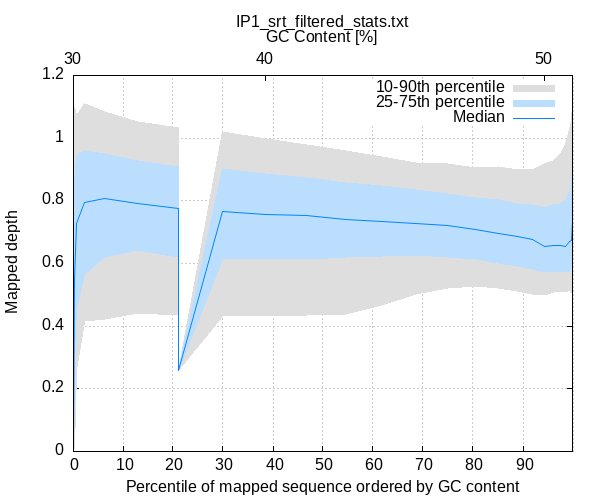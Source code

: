 
            set terminal png size 600,500 truecolor
            set output "/home/qianhui/deaf1_chipseq/data/02_data_processed/samplestats/IP1_srt_filtered_stats/gc-depth.png"
            set grid xtics ytics y2tics back lc rgb "#cccccc"
            set ylabel "Mapped depth"
            set xlabel "Percentile of mapped sequence ordered by GC content"
            set x2label "GC Content [%]"
            set title "IP1_srt_filtered_stats.txt" noenhanced
            set x2tics ("30" 0.056,"40" 38.538,"50" 94.216)
            set xtics nomirror
            set xrange [0.1:99.9]

            plot '-' using 1:2:3 with filledcurve lt 1 lc rgb "#dedede" t '10-90th percentile' , \
                 '-' using 1:2:3 with filledcurve lt 1 lc rgb "#bbdeff" t '25-75th percentile' , \
                 '-' using 1:2 with lines lc rgb "#0084ff" t 'Median'
        0.002	0.000	0.000
0.002	0.002	0.002
0.004	0.002	0.002
0.005	0.002	0.002
0.007	0.002	0.002
0.009	0.002	0.002
0.010	0.002	0.002
0.013	0.002	0.002
0.014	0.005	0.018
0.015	0.002	0.002
0.018	0.005	0.030
0.023	0.002	0.368
0.025	0.005	0.007
0.037	0.002	0.015
0.042	0.005	0.032
0.056	0.002	0.018
0.068	0.007	0.310
0.098	0.002	0.873
0.204	0.013	1.097
0.688	0.260	1.072
2.367	0.415	1.110
6.353	0.420	1.085
12.923	0.440	1.053
21.027	0.433	1.035
21.028	0.260	0.260
29.878	0.430	1.020
38.538	0.430	0.998
46.738	0.435	0.980
54.461	0.438	0.962
61.694	0.465	0.942
68.560	0.500	0.923
74.847	0.520	0.918
80.466	0.525	0.905
85.117	0.520	0.908
88.878	0.510	0.900
91.806	0.502	0.900
94.216	0.498	0.918
96.113	0.507	0.930
97.565	0.507	0.952
98.544	0.507	0.983
99.225	0.515	1.028
99.616	0.505	1.055
99.820	0.540	1.110
99.911	0.450	1.160
99.958	0.020	1.835
99.970	0.005	1.773
99.978	0.002	1.538
99.983	0.005	1.072
99.989	0.002	0.945
99.990	0.005	0.005
99.993	0.002	0.002
99.994	9.238	9.238
99.996	0.002	0.002
99.998	0.002	0.002
99.998	0.005	0.005
99.999	0.005	0.005
100.000	0.002	0.002
end
0.002	0.000	0.000
0.002	0.002	0.002
0.004	0.002	0.002
0.005	0.002	0.002
0.007	0.002	0.002
0.009	0.002	0.002
0.010	0.002	0.002
0.013	0.002	0.002
0.014	0.005	0.018
0.015	0.002	0.002
0.018	0.005	0.013
0.023	0.002	0.010
0.025	0.005	0.007
0.037	0.002	0.010
0.042	0.005	0.020
0.056	0.002	0.013
0.068	0.018	0.273
0.098	0.002	0.458
0.204	0.310	0.863
0.688	0.455	0.945
2.367	0.565	0.960
6.353	0.618	0.950
12.923	0.640	0.928
21.027	0.620	0.910
21.028	0.260	0.260
29.878	0.613	0.902
38.538	0.613	0.887
46.738	0.613	0.875
54.461	0.618	0.860
61.694	0.623	0.848
68.560	0.625	0.835
74.847	0.620	0.825
80.466	0.613	0.812
85.117	0.600	0.803
88.878	0.590	0.790
91.806	0.582	0.788
94.216	0.570	0.780
96.113	0.572	0.788
97.565	0.570	0.790
98.544	0.572	0.805
99.225	0.575	0.827
99.616	0.587	0.848
99.820	0.620	0.920
99.911	0.577	0.933
99.958	0.600	0.957
99.970	0.658	0.988
99.978	0.002	0.117
99.983	0.005	1.045
99.989	0.002	0.018
99.990	0.005	0.005
99.993	0.002	0.002
99.994	9.238	9.238
99.996	0.002	0.002
99.998	0.002	0.002
99.998	0.005	0.005
99.999	0.005	0.005
100.000	0.002	0.002
end
0.002	0.000
0.002	0.002
0.004	0.002
0.005	0.002
0.007	0.002
0.009	0.002
0.010	0.002
0.013	0.002
0.014	0.005
0.015	0.002
0.018	0.005
0.023	0.002
0.025	0.005
0.037	0.005
0.042	0.007
0.056	0.002
0.068	0.050
0.098	0.013
0.204	0.548
0.688	0.728
2.367	0.795
6.353	0.808
12.923	0.793
21.027	0.777
21.028	0.260
29.878	0.767
38.538	0.757
46.738	0.752
54.461	0.740
61.694	0.735
68.560	0.728
74.847	0.720
80.466	0.710
85.117	0.697
88.878	0.685
91.806	0.675
94.216	0.655
96.113	0.658
97.565	0.658
98.544	0.655
99.225	0.670
99.616	0.673
99.820	0.733
99.911	0.765
99.958	0.777
99.970	0.798
99.978	0.002
99.983	0.038
99.989	0.005
99.990	0.005
99.993	0.002
99.994	9.238
99.996	0.002
99.998	0.002
99.998	0.005
99.999	0.005
100.000	0.002
end
